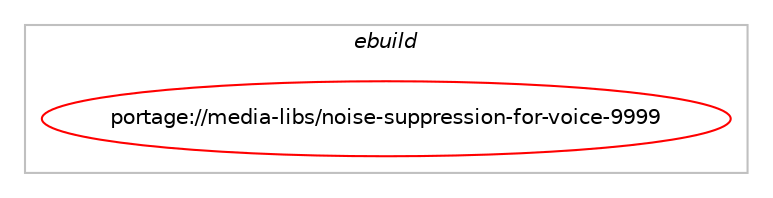 digraph prolog {

# *************
# Graph options
# *************

newrank=true;
concentrate=true;
compound=true;
graph [rankdir=LR,fontname=Helvetica,fontsize=10,ranksep=1.5];#, ranksep=2.5, nodesep=0.2];
edge  [arrowhead=vee];
node  [fontname=Helvetica,fontsize=10];

# **********
# The ebuild
# **********

subgraph cluster_leftcol {
color=gray;
label=<<i>ebuild</i>>;
id [label="portage://media-libs/noise-suppression-for-voice-9999", color=red, width=4, href="../media-libs/noise-suppression-for-voice-9999.svg"];
}

# ****************
# The dependencies
# ****************

subgraph cluster_midcol {
color=gray;
label=<<i>dependencies</i>>;
subgraph cluster_compile {
fillcolor="#eeeeee";
style=filled;
label=<<i>compile</i>>;
# *** BEGIN UNKNOWN DEPENDENCY TYPE (TODO) ***
# id -> equal(use_conditional_group(positive,lv2,portage://media-libs/noise-suppression-for-voice-9999,[package_dependency(portage://media-libs/noise-suppression-for-voice-9999,install,no,media-libs,freetype,none,[,,],[],[]),package_dependency(portage://media-libs/noise-suppression-for-voice-9999,install,no,x11-libs,libX11,none,[,,],[],[]),package_dependency(portage://media-libs/noise-suppression-for-voice-9999,install,no,x11-libs,libXcursor,none,[,,],[],[]),package_dependency(portage://media-libs/noise-suppression-for-voice-9999,install,no,x11-libs,libXinerama,none,[,,],[],[]),package_dependency(portage://media-libs/noise-suppression-for-voice-9999,install,no,x11-libs,libXrandr,none,[,,],[],[])]))
# *** END UNKNOWN DEPENDENCY TYPE (TODO) ***

# *** BEGIN UNKNOWN DEPENDENCY TYPE (TODO) ***
# id -> equal(use_conditional_group(positive,vst,portage://media-libs/noise-suppression-for-voice-9999,[package_dependency(portage://media-libs/noise-suppression-for-voice-9999,install,no,media-libs,freetype,none,[,,],[],[]),package_dependency(portage://media-libs/noise-suppression-for-voice-9999,install,no,x11-libs,libX11,none,[,,],[],[]),package_dependency(portage://media-libs/noise-suppression-for-voice-9999,install,no,x11-libs,libXcursor,none,[,,],[],[]),package_dependency(portage://media-libs/noise-suppression-for-voice-9999,install,no,x11-libs,libXinerama,none,[,,],[],[]),package_dependency(portage://media-libs/noise-suppression-for-voice-9999,install,no,x11-libs,libXrandr,none,[,,],[],[])]))
# *** END UNKNOWN DEPENDENCY TYPE (TODO) ***

# *** BEGIN UNKNOWN DEPENDENCY TYPE (TODO) ***
# id -> equal(use_conditional_group(positive,vst3,portage://media-libs/noise-suppression-for-voice-9999,[package_dependency(portage://media-libs/noise-suppression-for-voice-9999,install,no,media-libs,freetype,none,[,,],[],[]),package_dependency(portage://media-libs/noise-suppression-for-voice-9999,install,no,x11-libs,libX11,none,[,,],[],[]),package_dependency(portage://media-libs/noise-suppression-for-voice-9999,install,no,x11-libs,libXcursor,none,[,,],[],[]),package_dependency(portage://media-libs/noise-suppression-for-voice-9999,install,no,x11-libs,libXinerama,none,[,,],[],[]),package_dependency(portage://media-libs/noise-suppression-for-voice-9999,install,no,x11-libs,libXrandr,none,[,,],[],[])]))
# *** END UNKNOWN DEPENDENCY TYPE (TODO) ***

}
subgraph cluster_compileandrun {
fillcolor="#eeeeee";
style=filled;
label=<<i>compile and run</i>>;
}
subgraph cluster_run {
fillcolor="#eeeeee";
style=filled;
label=<<i>run</i>>;
# *** BEGIN UNKNOWN DEPENDENCY TYPE (TODO) ***
# id -> equal(use_conditional_group(positive,lv2,portage://media-libs/noise-suppression-for-voice-9999,[package_dependency(portage://media-libs/noise-suppression-for-voice-9999,run,no,media-libs,freetype,none,[,,],[],[]),package_dependency(portage://media-libs/noise-suppression-for-voice-9999,run,no,x11-libs,libX11,none,[,,],[],[]),package_dependency(portage://media-libs/noise-suppression-for-voice-9999,run,no,x11-libs,libXcursor,none,[,,],[],[]),package_dependency(portage://media-libs/noise-suppression-for-voice-9999,run,no,x11-libs,libXinerama,none,[,,],[],[]),package_dependency(portage://media-libs/noise-suppression-for-voice-9999,run,no,x11-libs,libXrandr,none,[,,],[],[])]))
# *** END UNKNOWN DEPENDENCY TYPE (TODO) ***

# *** BEGIN UNKNOWN DEPENDENCY TYPE (TODO) ***
# id -> equal(use_conditional_group(positive,vst,portage://media-libs/noise-suppression-for-voice-9999,[package_dependency(portage://media-libs/noise-suppression-for-voice-9999,run,no,media-libs,freetype,none,[,,],[],[]),package_dependency(portage://media-libs/noise-suppression-for-voice-9999,run,no,x11-libs,libX11,none,[,,],[],[]),package_dependency(portage://media-libs/noise-suppression-for-voice-9999,run,no,x11-libs,libXcursor,none,[,,],[],[]),package_dependency(portage://media-libs/noise-suppression-for-voice-9999,run,no,x11-libs,libXinerama,none,[,,],[],[]),package_dependency(portage://media-libs/noise-suppression-for-voice-9999,run,no,x11-libs,libXrandr,none,[,,],[],[])]))
# *** END UNKNOWN DEPENDENCY TYPE (TODO) ***

# *** BEGIN UNKNOWN DEPENDENCY TYPE (TODO) ***
# id -> equal(use_conditional_group(positive,vst3,portage://media-libs/noise-suppression-for-voice-9999,[package_dependency(portage://media-libs/noise-suppression-for-voice-9999,run,no,media-libs,freetype,none,[,,],[],[]),package_dependency(portage://media-libs/noise-suppression-for-voice-9999,run,no,x11-libs,libX11,none,[,,],[],[]),package_dependency(portage://media-libs/noise-suppression-for-voice-9999,run,no,x11-libs,libXcursor,none,[,,],[],[]),package_dependency(portage://media-libs/noise-suppression-for-voice-9999,run,no,x11-libs,libXinerama,none,[,,],[],[]),package_dependency(portage://media-libs/noise-suppression-for-voice-9999,run,no,x11-libs,libXrandr,none,[,,],[],[])]))
# *** END UNKNOWN DEPENDENCY TYPE (TODO) ***

}
}

# **************
# The candidates
# **************

subgraph cluster_choices {
rank=same;
color=gray;
label=<<i>candidates</i>>;

}

}
